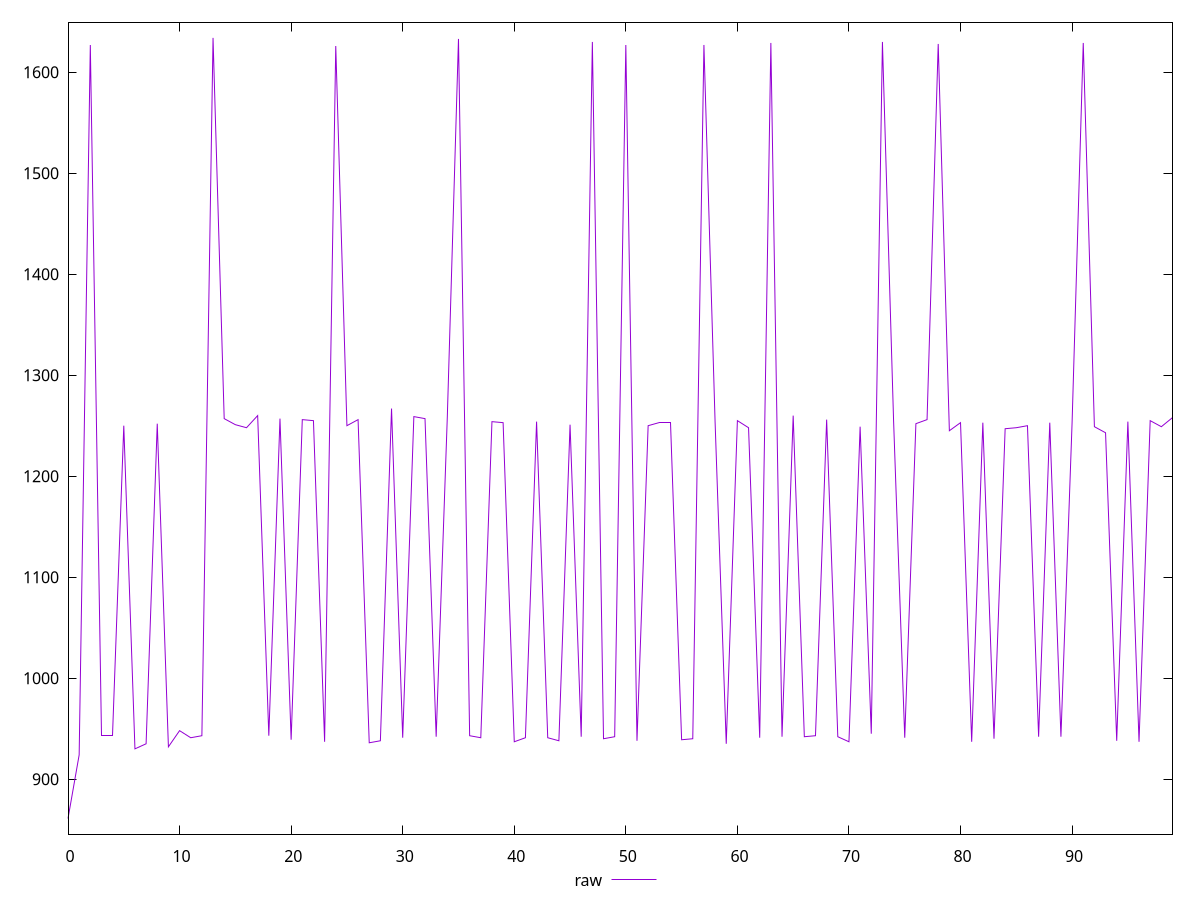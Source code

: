 reset

$raw <<EOF
0 861
1 924
2 1627
3 943
4 943
5 1250
6 930
7 935
8 1252
9 932
10 948
11 941
12 943
13 1634
14 1257
15 1251
16 1248
17 1260
18 943
19 1257
20 939
21 1256
22 1255
23 937
24 1626
25 1250
26 1256
27 936
28 938
29 1267
30 941
31 1259
32 1257
33 942
34 1259
35 1633
36 943
37 941
38 1254
39 1253
40 937
41 941
42 1254
43 941
44 938
45 1251
46 942
47 1630
48 940
49 942
50 1627
51 938
52 1250
53 1253
54 1253
55 939
56 940
57 1627
58 1254
59 935
60 1255
61 1248
62 941
63 1629
64 942
65 1260
66 942
67 943
68 1256
69 942
70 937
71 1249
72 945
73 1630
74 1255
75 941
76 1252
77 1256
78 1628
79 1245
80 1253
81 937
82 1253
83 940
84 1247
85 1248
86 1250
87 942
88 1253
89 942
90 1253
91 1629
92 1249
93 1243
94 938
95 1254
96 937
97 1255
98 1249
99 1258
EOF

set key outside below
set xrange [0:99]
set yrange [845.54:1649.46]
set trange [845.54:1649.46]
set terminal svg size 640, 500 enhanced background rgb 'white'
set output "reports/report_00032_2021-02-25T10-28-15.087Z/render-blocking-resources/samples/astro/raw/values.svg"

plot $raw title "raw" with line

reset
